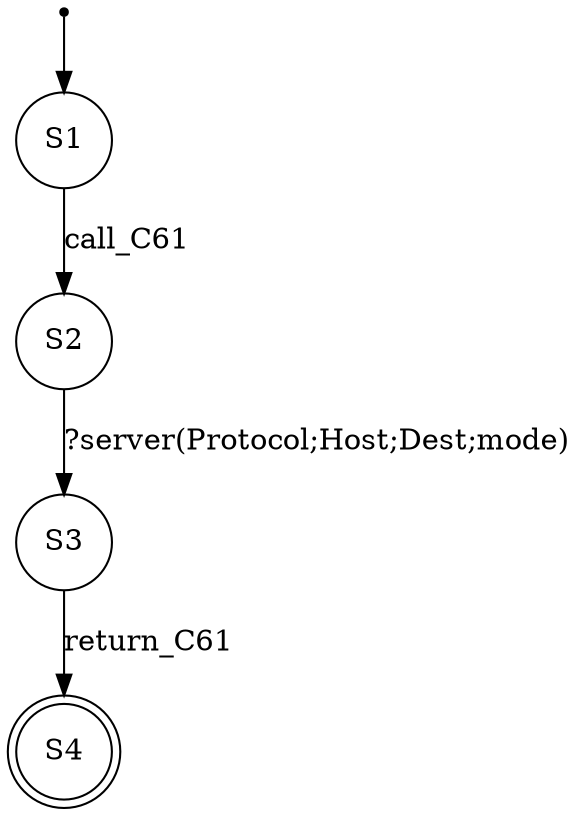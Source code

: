 digraph LTS {
S00[shape=point]
S1[label=S1,shape=circle];
S2[label=S2,shape=circle];
S3[label=S3,shape=circle];
S4[label=S4,shape=doublecircle];
S00 -> S1
S1 -> S2[label ="call_C61"];
S2 -> S3[label ="?server(Protocol;Host;Dest;mode)"];
S3 -> S4[label ="return_C61"];
}
